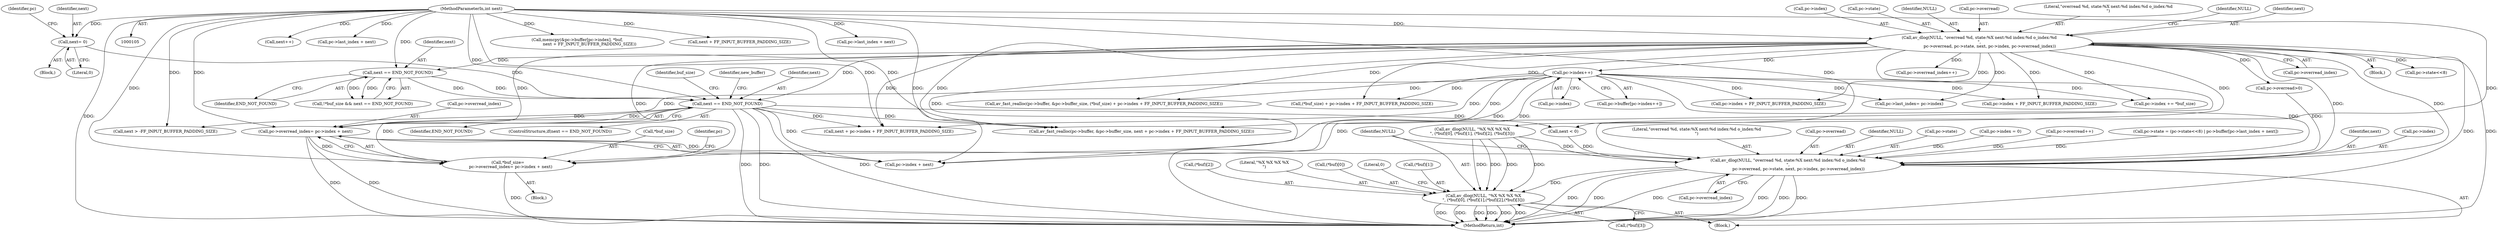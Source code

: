 digraph "0_FFmpeg_f31011e9abfb2ae75bb32bc44e2c34194c8dc40a@API" {
"1000258" [label="(Call,pc->overread_index= pc->index + next)"];
"1000167" [label="(Call,pc->index++)"];
"1000116" [label="(Call,av_dlog(NULL, \"overread %d, state:%X next:%d index:%d o_index:%d\n\",\n                pc->overread, pc->state, next, pc->index, pc->overread_index))"];
"1000107" [label="(MethodParameterIn,int next)"];
"1000199" [label="(Call,next == END_NOT_FOUND)"];
"1000184" [label="(Call,next == END_NOT_FOUND)"];
"1000188" [label="(Call,next= 0)"];
"1000255" [label="(Call,*buf_size=\n    pc->overread_index= pc->index + next)"];
"1000385" [label="(Call,av_dlog(NULL, \"overread %d, state:%X next:%d index:%d o_index:%d\n\",\n                pc->overread, pc->state, next, pc->index, pc->overread_index))"];
"1000401" [label="(Call,av_dlog(NULL, \"%X %X %X %X\n\", (*buf)[0], (*buf)[1],(*buf)[2],(*buf)[3]))"];
"1000285" [label="(Call,pc->index + FF_INPUT_BUFFER_PADDING_SIZE)"];
"1000387" [label="(Literal,\"overread %d, state:%X next:%d index:%d o_index:%d\n\")"];
"1000188" [label="(Call,next= 0)"];
"1000385" [label="(Call,av_dlog(NULL, \"overread %d, state:%X next:%d index:%d o_index:%d\n\",\n                pc->overread, pc->state, next, pc->index, pc->overread_index))"];
"1000126" [label="(Call,pc->index)"];
"1000175" [label="(Call,pc->overread_index++)"];
"1000198" [label="(ControlStructure,if(next == END_NOT_FOUND))"];
"1000388" [label="(Call,pc->overread)"];
"1000258" [label="(Call,pc->overread_index= pc->index + next)"];
"1000122" [label="(Call,pc->state)"];
"1000246" [label="(Call,pc->index += *buf_size)"];
"1000401" [label="(Call,av_dlog(NULL, \"%X %X %X %X\n\", (*buf)[0], (*buf)[1],(*buf)[2],(*buf)[3]))"];
"1000191" [label="(Call,pc->last_index= pc->index)"];
"1000257" [label="(Identifier,buf_size)"];
"1000335" [label="(Call,next++)"];
"1000186" [label="(Identifier,END_NOT_FOUND)"];
"1000422" [label="(MethodReturn,int)"];
"1000384" [label="(Block,)"];
"1000371" [label="(Call,pc->last_index + next)"];
"1000167" [label="(Call,pc->index++)"];
"1000256" [label="(Call,*buf_size)"];
"1000398" [label="(Call,pc->overread_index)"];
"1000332" [label="(Call,next < 0)"];
"1000386" [label="(Identifier,NULL)"];
"1000180" [label="(Call,!*buf_size && next == END_NOT_FOUND)"];
"1000206" [label="(Call,av_fast_realloc(pc->buffer, &pc->buffer_size, (*buf_size) + pc->index + FF_INPUT_BUFFER_PADDING_SIZE))"];
"1000205" [label="(Identifier,new_buffer)"];
"1000416" [label="(Call,(*buf)[3])"];
"1000117" [label="(Identifier,NULL)"];
"1000189" [label="(Identifier,next)"];
"1000110" [label="(Block,)"];
"1000184" [label="(Call,next == END_NOT_FOUND)"];
"1000190" [label="(Literal,0)"];
"1000119" [label="(Call,pc->overread)"];
"1000118" [label="(Literal,\"overread %d, state:%X next:%d index:%d o_index:%d\n\")"];
"1000214" [label="(Call,(*buf_size) + pc->index + FF_INPUT_BUFFER_PADDING_SIZE)"];
"1000200" [label="(Identifier,next)"];
"1000391" [label="(Call,pc->state)"];
"1000320" [label="(Call,pc->index = 0)"];
"1000376" [label="(Call,pc->overread++)"];
"1000404" [label="(Call,(*buf)[0])"];
"1000129" [label="(Call,pc->overread_index)"];
"1000217" [label="(Call,pc->index + FF_INPUT_BUFFER_PADDING_SIZE)"];
"1000133" [label="(Identifier,NULL)"];
"1000402" [label="(Identifier,NULL)"];
"1000107" [label="(MethodParameterIn,int next)"];
"1000125" [label="(Identifier,next)"];
"1000187" [label="(Block,)"];
"1000421" [label="(Literal,0)"];
"1000255" [label="(Call,*buf_size=\n    pc->overread_index= pc->index + next)"];
"1000168" [label="(Call,pc->index)"];
"1000163" [label="(Call,pc->buffer[pc->index++])"];
"1000275" [label="(Call,av_fast_realloc(pc->buffer, &pc->buffer_size, next + pc->index + FF_INPUT_BUFFER_PADDING_SIZE))"];
"1000116" [label="(Call,av_dlog(NULL, \"overread %d, state:%X next:%d index:%d o_index:%d\n\",\n                pc->overread, pc->state, next, pc->index, pc->overread_index))"];
"1000269" [label="(Identifier,pc)"];
"1000338" [label="(Call,pc->state = (pc->state<<8) | pc->buffer[pc->last_index + next])"];
"1000115" [label="(Block,)"];
"1000201" [label="(Identifier,END_NOT_FOUND)"];
"1000283" [label="(Call,next + pc->index + FF_INPUT_BUFFER_PADDING_SIZE)"];
"1000306" [label="(Call,memcpy(&pc->buffer[pc->index], *buf,\n                   next + FF_INPUT_BUFFER_PADDING_SIZE))"];
"1000408" [label="(Call,(*buf)[1])"];
"1000343" [label="(Call,pc->state<<8)"];
"1000132" [label="(Call,av_dlog(NULL, \"%X %X %X %X\n\", (*buf)[0], (*buf)[1], (*buf)[2], (*buf)[3]))"];
"1000152" [label="(Call,pc->overread>0)"];
"1000412" [label="(Call,(*buf)[2])"];
"1000317" [label="(Call,next + FF_INPUT_BUFFER_PADDING_SIZE)"];
"1000394" [label="(Identifier,next)"];
"1000259" [label="(Call,pc->overread_index)"];
"1000395" [label="(Call,pc->index)"];
"1000185" [label="(Identifier,next)"];
"1000262" [label="(Call,pc->index + next)"];
"1000199" [label="(Call,next == END_NOT_FOUND)"];
"1000352" [label="(Call,pc->last_index + next)"];
"1000193" [label="(Identifier,pc)"];
"1000302" [label="(Call,next > -FF_INPUT_BUFFER_PADDING_SIZE)"];
"1000403" [label="(Literal,\"%X %X %X %X\n\")"];
"1000258" -> "1000255"  [label="AST: "];
"1000258" -> "1000262"  [label="CFG: "];
"1000259" -> "1000258"  [label="AST: "];
"1000262" -> "1000258"  [label="AST: "];
"1000255" -> "1000258"  [label="CFG: "];
"1000258" -> "1000422"  [label="DDG: "];
"1000258" -> "1000422"  [label="DDG: "];
"1000258" -> "1000255"  [label="DDG: "];
"1000167" -> "1000258"  [label="DDG: "];
"1000116" -> "1000258"  [label="DDG: "];
"1000199" -> "1000258"  [label="DDG: "];
"1000107" -> "1000258"  [label="DDG: "];
"1000258" -> "1000385"  [label="DDG: "];
"1000167" -> "1000163"  [label="AST: "];
"1000167" -> "1000168"  [label="CFG: "];
"1000168" -> "1000167"  [label="AST: "];
"1000163" -> "1000167"  [label="CFG: "];
"1000116" -> "1000167"  [label="DDG: "];
"1000167" -> "1000191"  [label="DDG: "];
"1000167" -> "1000206"  [label="DDG: "];
"1000167" -> "1000214"  [label="DDG: "];
"1000167" -> "1000217"  [label="DDG: "];
"1000167" -> "1000246"  [label="DDG: "];
"1000167" -> "1000255"  [label="DDG: "];
"1000167" -> "1000262"  [label="DDG: "];
"1000167" -> "1000275"  [label="DDG: "];
"1000167" -> "1000283"  [label="DDG: "];
"1000167" -> "1000285"  [label="DDG: "];
"1000167" -> "1000385"  [label="DDG: "];
"1000116" -> "1000115"  [label="AST: "];
"1000116" -> "1000129"  [label="CFG: "];
"1000117" -> "1000116"  [label="AST: "];
"1000118" -> "1000116"  [label="AST: "];
"1000119" -> "1000116"  [label="AST: "];
"1000122" -> "1000116"  [label="AST: "];
"1000125" -> "1000116"  [label="AST: "];
"1000126" -> "1000116"  [label="AST: "];
"1000129" -> "1000116"  [label="AST: "];
"1000133" -> "1000116"  [label="CFG: "];
"1000116" -> "1000422"  [label="DDG: "];
"1000116" -> "1000422"  [label="DDG: "];
"1000116" -> "1000422"  [label="DDG: "];
"1000107" -> "1000116"  [label="DDG: "];
"1000116" -> "1000132"  [label="DDG: "];
"1000116" -> "1000152"  [label="DDG: "];
"1000116" -> "1000175"  [label="DDG: "];
"1000116" -> "1000184"  [label="DDG: "];
"1000116" -> "1000191"  [label="DDG: "];
"1000116" -> "1000199"  [label="DDG: "];
"1000116" -> "1000206"  [label="DDG: "];
"1000116" -> "1000214"  [label="DDG: "];
"1000116" -> "1000217"  [label="DDG: "];
"1000116" -> "1000246"  [label="DDG: "];
"1000116" -> "1000255"  [label="DDG: "];
"1000116" -> "1000262"  [label="DDG: "];
"1000116" -> "1000275"  [label="DDG: "];
"1000116" -> "1000283"  [label="DDG: "];
"1000116" -> "1000285"  [label="DDG: "];
"1000116" -> "1000343"  [label="DDG: "];
"1000116" -> "1000385"  [label="DDG: "];
"1000116" -> "1000385"  [label="DDG: "];
"1000107" -> "1000105"  [label="AST: "];
"1000107" -> "1000422"  [label="DDG: "];
"1000107" -> "1000184"  [label="DDG: "];
"1000107" -> "1000188"  [label="DDG: "];
"1000107" -> "1000199"  [label="DDG: "];
"1000107" -> "1000255"  [label="DDG: "];
"1000107" -> "1000262"  [label="DDG: "];
"1000107" -> "1000275"  [label="DDG: "];
"1000107" -> "1000283"  [label="DDG: "];
"1000107" -> "1000302"  [label="DDG: "];
"1000107" -> "1000306"  [label="DDG: "];
"1000107" -> "1000317"  [label="DDG: "];
"1000107" -> "1000332"  [label="DDG: "];
"1000107" -> "1000335"  [label="DDG: "];
"1000107" -> "1000352"  [label="DDG: "];
"1000107" -> "1000371"  [label="DDG: "];
"1000107" -> "1000385"  [label="DDG: "];
"1000199" -> "1000198"  [label="AST: "];
"1000199" -> "1000201"  [label="CFG: "];
"1000200" -> "1000199"  [label="AST: "];
"1000201" -> "1000199"  [label="AST: "];
"1000205" -> "1000199"  [label="CFG: "];
"1000257" -> "1000199"  [label="CFG: "];
"1000199" -> "1000422"  [label="DDG: "];
"1000199" -> "1000422"  [label="DDG: "];
"1000199" -> "1000422"  [label="DDG: "];
"1000184" -> "1000199"  [label="DDG: "];
"1000184" -> "1000199"  [label="DDG: "];
"1000188" -> "1000199"  [label="DDG: "];
"1000199" -> "1000255"  [label="DDG: "];
"1000199" -> "1000262"  [label="DDG: "];
"1000199" -> "1000275"  [label="DDG: "];
"1000199" -> "1000283"  [label="DDG: "];
"1000199" -> "1000302"  [label="DDG: "];
"1000199" -> "1000332"  [label="DDG: "];
"1000184" -> "1000180"  [label="AST: "];
"1000184" -> "1000186"  [label="CFG: "];
"1000185" -> "1000184"  [label="AST: "];
"1000186" -> "1000184"  [label="AST: "];
"1000180" -> "1000184"  [label="CFG: "];
"1000184" -> "1000180"  [label="DDG: "];
"1000184" -> "1000180"  [label="DDG: "];
"1000188" -> "1000187"  [label="AST: "];
"1000188" -> "1000190"  [label="CFG: "];
"1000189" -> "1000188"  [label="AST: "];
"1000190" -> "1000188"  [label="AST: "];
"1000193" -> "1000188"  [label="CFG: "];
"1000255" -> "1000110"  [label="AST: "];
"1000256" -> "1000255"  [label="AST: "];
"1000269" -> "1000255"  [label="CFG: "];
"1000255" -> "1000422"  [label="DDG: "];
"1000385" -> "1000384"  [label="AST: "];
"1000385" -> "1000398"  [label="CFG: "];
"1000386" -> "1000385"  [label="AST: "];
"1000387" -> "1000385"  [label="AST: "];
"1000388" -> "1000385"  [label="AST: "];
"1000391" -> "1000385"  [label="AST: "];
"1000394" -> "1000385"  [label="AST: "];
"1000395" -> "1000385"  [label="AST: "];
"1000398" -> "1000385"  [label="AST: "];
"1000402" -> "1000385"  [label="CFG: "];
"1000385" -> "1000422"  [label="DDG: "];
"1000385" -> "1000422"  [label="DDG: "];
"1000385" -> "1000422"  [label="DDG: "];
"1000385" -> "1000422"  [label="DDG: "];
"1000385" -> "1000422"  [label="DDG: "];
"1000385" -> "1000422"  [label="DDG: "];
"1000132" -> "1000385"  [label="DDG: "];
"1000376" -> "1000385"  [label="DDG: "];
"1000152" -> "1000385"  [label="DDG: "];
"1000338" -> "1000385"  [label="DDG: "];
"1000332" -> "1000385"  [label="DDG: "];
"1000320" -> "1000385"  [label="DDG: "];
"1000385" -> "1000401"  [label="DDG: "];
"1000401" -> "1000384"  [label="AST: "];
"1000401" -> "1000416"  [label="CFG: "];
"1000402" -> "1000401"  [label="AST: "];
"1000403" -> "1000401"  [label="AST: "];
"1000404" -> "1000401"  [label="AST: "];
"1000408" -> "1000401"  [label="AST: "];
"1000412" -> "1000401"  [label="AST: "];
"1000416" -> "1000401"  [label="AST: "];
"1000421" -> "1000401"  [label="CFG: "];
"1000401" -> "1000422"  [label="DDG: "];
"1000401" -> "1000422"  [label="DDG: "];
"1000401" -> "1000422"  [label="DDG: "];
"1000401" -> "1000422"  [label="DDG: "];
"1000401" -> "1000422"  [label="DDG: "];
"1000401" -> "1000422"  [label="DDG: "];
"1000132" -> "1000401"  [label="DDG: "];
"1000132" -> "1000401"  [label="DDG: "];
"1000132" -> "1000401"  [label="DDG: "];
"1000132" -> "1000401"  [label="DDG: "];
}
